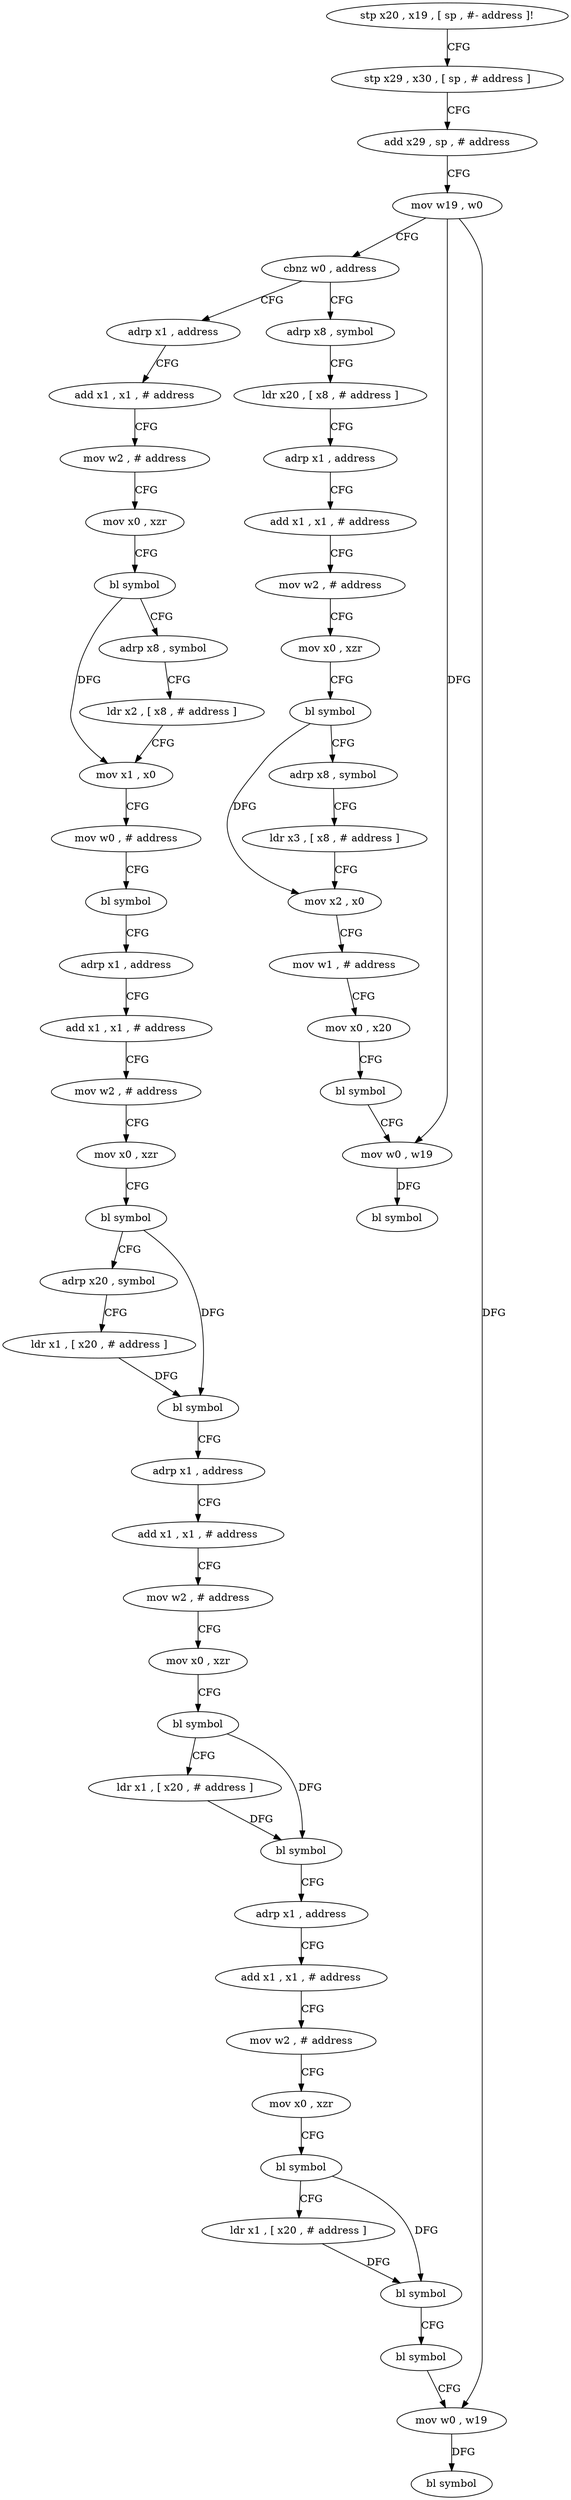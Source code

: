 digraph "func" {
"4199980" [label = "stp x20 , x19 , [ sp , #- address ]!" ]
"4199984" [label = "stp x29 , x30 , [ sp , # address ]" ]
"4199988" [label = "add x29 , sp , # address" ]
"4199992" [label = "mov w19 , w0" ]
"4199996" [label = "cbnz w0 , address" ]
"4200140" [label = "adrp x8 , symbol" ]
"4200000" [label = "adrp x1 , address" ]
"4200144" [label = "ldr x20 , [ x8 , # address ]" ]
"4200148" [label = "adrp x1 , address" ]
"4200152" [label = "add x1 , x1 , # address" ]
"4200156" [label = "mov w2 , # address" ]
"4200160" [label = "mov x0 , xzr" ]
"4200164" [label = "bl symbol" ]
"4200168" [label = "adrp x8 , symbol" ]
"4200172" [label = "ldr x3 , [ x8 , # address ]" ]
"4200176" [label = "mov x2 , x0" ]
"4200180" [label = "mov w1 , # address" ]
"4200184" [label = "mov x0 , x20" ]
"4200188" [label = "bl symbol" ]
"4200192" [label = "mov w0 , w19" ]
"4200196" [label = "bl symbol" ]
"4200004" [label = "add x1 , x1 , # address" ]
"4200008" [label = "mov w2 , # address" ]
"4200012" [label = "mov x0 , xzr" ]
"4200016" [label = "bl symbol" ]
"4200020" [label = "adrp x8 , symbol" ]
"4200024" [label = "ldr x2 , [ x8 , # address ]" ]
"4200028" [label = "mov x1 , x0" ]
"4200032" [label = "mov w0 , # address" ]
"4200036" [label = "bl symbol" ]
"4200040" [label = "adrp x1 , address" ]
"4200044" [label = "add x1 , x1 , # address" ]
"4200048" [label = "mov w2 , # address" ]
"4200052" [label = "mov x0 , xzr" ]
"4200056" [label = "bl symbol" ]
"4200060" [label = "adrp x20 , symbol" ]
"4200064" [label = "ldr x1 , [ x20 , # address ]" ]
"4200068" [label = "bl symbol" ]
"4200072" [label = "adrp x1 , address" ]
"4200076" [label = "add x1 , x1 , # address" ]
"4200080" [label = "mov w2 , # address" ]
"4200084" [label = "mov x0 , xzr" ]
"4200088" [label = "bl symbol" ]
"4200092" [label = "ldr x1 , [ x20 , # address ]" ]
"4200096" [label = "bl symbol" ]
"4200100" [label = "adrp x1 , address" ]
"4200104" [label = "add x1 , x1 , # address" ]
"4200108" [label = "mov w2 , # address" ]
"4200112" [label = "mov x0 , xzr" ]
"4200116" [label = "bl symbol" ]
"4200120" [label = "ldr x1 , [ x20 , # address ]" ]
"4200124" [label = "bl symbol" ]
"4200128" [label = "bl symbol" ]
"4200132" [label = "mov w0 , w19" ]
"4200136" [label = "bl symbol" ]
"4199980" -> "4199984" [ label = "CFG" ]
"4199984" -> "4199988" [ label = "CFG" ]
"4199988" -> "4199992" [ label = "CFG" ]
"4199992" -> "4199996" [ label = "CFG" ]
"4199992" -> "4200192" [ label = "DFG" ]
"4199992" -> "4200132" [ label = "DFG" ]
"4199996" -> "4200140" [ label = "CFG" ]
"4199996" -> "4200000" [ label = "CFG" ]
"4200140" -> "4200144" [ label = "CFG" ]
"4200000" -> "4200004" [ label = "CFG" ]
"4200144" -> "4200148" [ label = "CFG" ]
"4200148" -> "4200152" [ label = "CFG" ]
"4200152" -> "4200156" [ label = "CFG" ]
"4200156" -> "4200160" [ label = "CFG" ]
"4200160" -> "4200164" [ label = "CFG" ]
"4200164" -> "4200168" [ label = "CFG" ]
"4200164" -> "4200176" [ label = "DFG" ]
"4200168" -> "4200172" [ label = "CFG" ]
"4200172" -> "4200176" [ label = "CFG" ]
"4200176" -> "4200180" [ label = "CFG" ]
"4200180" -> "4200184" [ label = "CFG" ]
"4200184" -> "4200188" [ label = "CFG" ]
"4200188" -> "4200192" [ label = "CFG" ]
"4200192" -> "4200196" [ label = "DFG" ]
"4200004" -> "4200008" [ label = "CFG" ]
"4200008" -> "4200012" [ label = "CFG" ]
"4200012" -> "4200016" [ label = "CFG" ]
"4200016" -> "4200020" [ label = "CFG" ]
"4200016" -> "4200028" [ label = "DFG" ]
"4200020" -> "4200024" [ label = "CFG" ]
"4200024" -> "4200028" [ label = "CFG" ]
"4200028" -> "4200032" [ label = "CFG" ]
"4200032" -> "4200036" [ label = "CFG" ]
"4200036" -> "4200040" [ label = "CFG" ]
"4200040" -> "4200044" [ label = "CFG" ]
"4200044" -> "4200048" [ label = "CFG" ]
"4200048" -> "4200052" [ label = "CFG" ]
"4200052" -> "4200056" [ label = "CFG" ]
"4200056" -> "4200060" [ label = "CFG" ]
"4200056" -> "4200068" [ label = "DFG" ]
"4200060" -> "4200064" [ label = "CFG" ]
"4200064" -> "4200068" [ label = "DFG" ]
"4200068" -> "4200072" [ label = "CFG" ]
"4200072" -> "4200076" [ label = "CFG" ]
"4200076" -> "4200080" [ label = "CFG" ]
"4200080" -> "4200084" [ label = "CFG" ]
"4200084" -> "4200088" [ label = "CFG" ]
"4200088" -> "4200092" [ label = "CFG" ]
"4200088" -> "4200096" [ label = "DFG" ]
"4200092" -> "4200096" [ label = "DFG" ]
"4200096" -> "4200100" [ label = "CFG" ]
"4200100" -> "4200104" [ label = "CFG" ]
"4200104" -> "4200108" [ label = "CFG" ]
"4200108" -> "4200112" [ label = "CFG" ]
"4200112" -> "4200116" [ label = "CFG" ]
"4200116" -> "4200120" [ label = "CFG" ]
"4200116" -> "4200124" [ label = "DFG" ]
"4200120" -> "4200124" [ label = "DFG" ]
"4200124" -> "4200128" [ label = "CFG" ]
"4200128" -> "4200132" [ label = "CFG" ]
"4200132" -> "4200136" [ label = "DFG" ]
}
